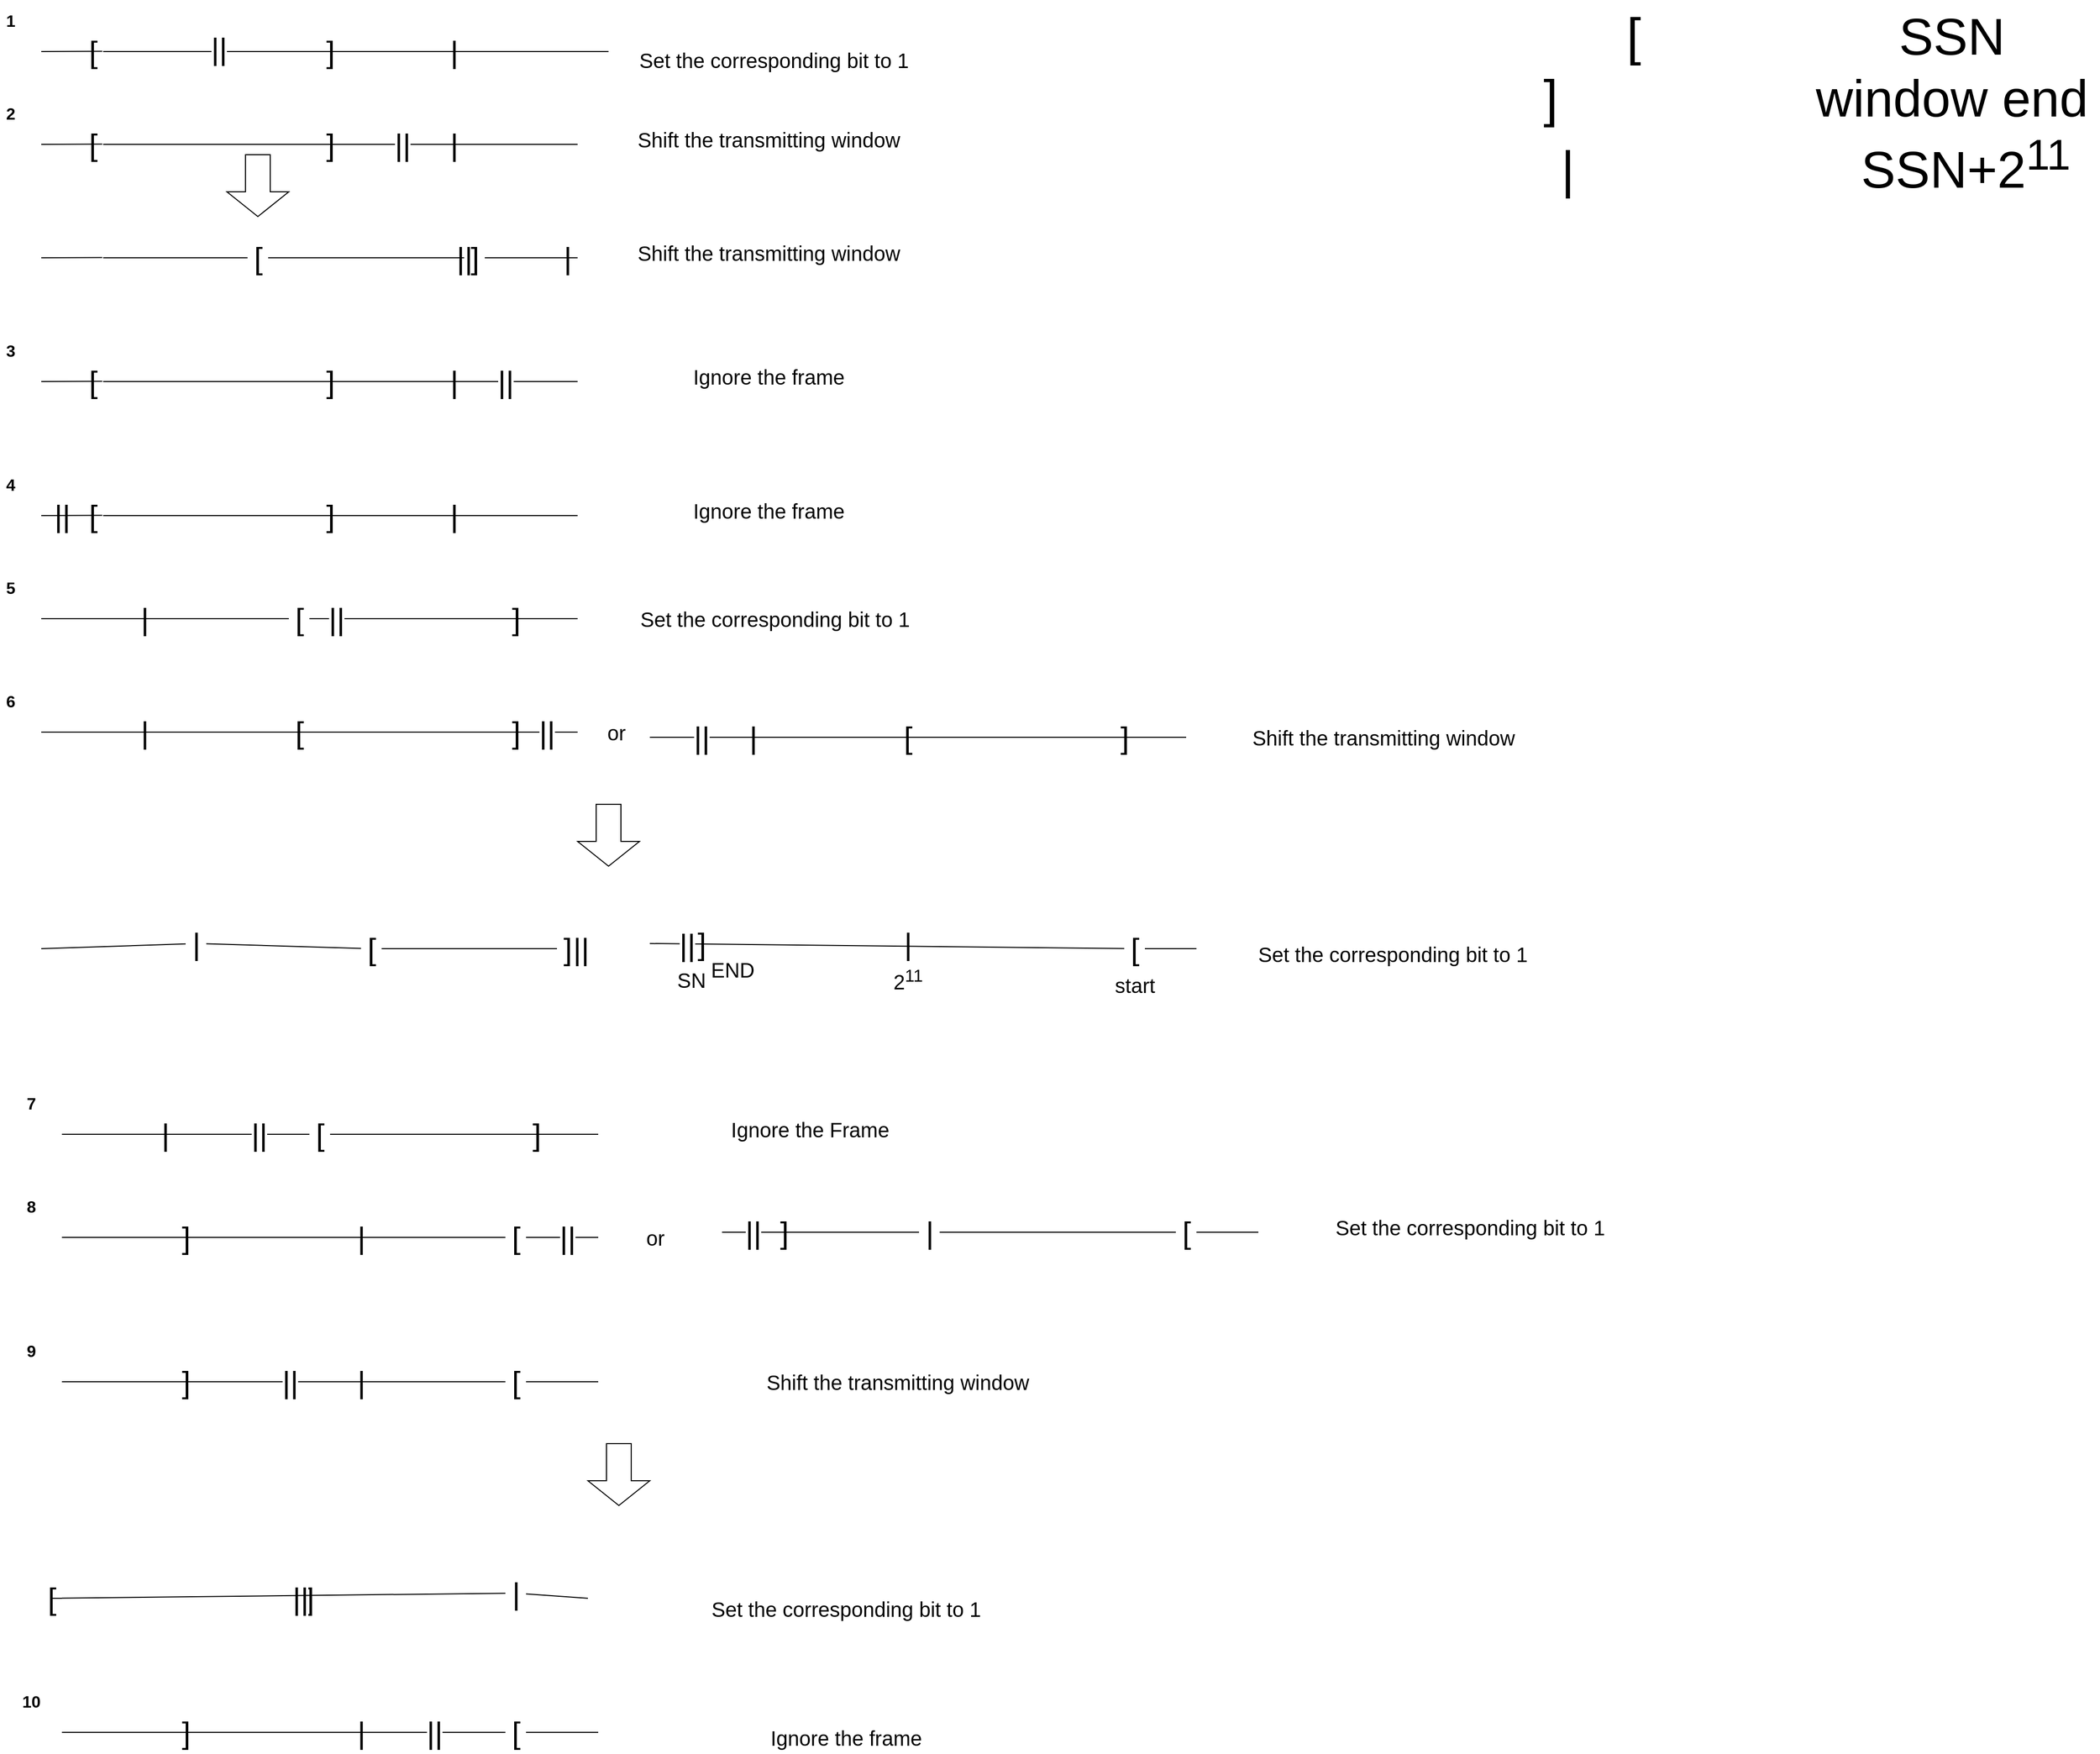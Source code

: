 <mxfile version="20.0.4" type="github">
  <diagram id="QWgBJ8Pvs011CRzcQW75" name="Page-1">
    <mxGraphModel dx="2307" dy="1087" grid="1" gridSize="10" guides="1" tooltips="1" connect="1" arrows="1" fold="1" page="1" pageScale="1" pageWidth="850" pageHeight="1100" math="0" shadow="0">
      <root>
        <mxCell id="0" />
        <mxCell id="1" parent="0" />
        <mxCell id="bYUfwhUWtX8G-qfTAnMk-1" value="" style="endArrow=none;html=1;rounded=0;fontSize=16;fontStyle=1;startArrow=none;" parent="1" source="bYUfwhUWtX8G-qfTAnMk-3" edge="1">
          <mxGeometry width="50" height="50" relative="1" as="geometry">
            <mxPoint x="50" y="80" as="sourcePoint" />
            <mxPoint x="600" y="80" as="targetPoint" />
          </mxGeometry>
        </mxCell>
        <mxCell id="bYUfwhUWtX8G-qfTAnMk-8" value="||" style="edgeLabel;html=1;align=center;verticalAlign=middle;resizable=0;points=[];fontSize=30;" parent="bYUfwhUWtX8G-qfTAnMk-1" vertex="1" connectable="0">
          <mxGeometry x="-0.544" y="3" relative="1" as="geometry">
            <mxPoint as="offset" />
          </mxGeometry>
        </mxCell>
        <mxCell id="bYUfwhUWtX8G-qfTAnMk-2" value="1" style="text;html=1;align=center;verticalAlign=middle;resizable=0;points=[];autosize=1;strokeColor=none;fillColor=none;fontSize=16;fontStyle=1" parent="1" vertex="1">
          <mxGeometry x="10" y="40" width="20" height="20" as="geometry" />
        </mxCell>
        <mxCell id="bYUfwhUWtX8G-qfTAnMk-3" value="&lt;span style=&quot;font-size: 30px;&quot;&gt;[&lt;/span&gt;" style="text;html=1;align=center;verticalAlign=middle;resizable=0;points=[];autosize=1;strokeColor=none;fillColor=none;fontSize=16;" parent="1" vertex="1">
          <mxGeometry x="90" y="65" width="20" height="30" as="geometry" />
        </mxCell>
        <mxCell id="bYUfwhUWtX8G-qfTAnMk-4" value="" style="endArrow=none;html=1;rounded=0;fontSize=16;fontStyle=1;entryX=0.96;entryY=0.493;entryDx=0;entryDy=0;entryPerimeter=0;" parent="1" target="bYUfwhUWtX8G-qfTAnMk-3" edge="1">
          <mxGeometry width="50" height="50" relative="1" as="geometry">
            <mxPoint x="50" y="80" as="sourcePoint" />
            <mxPoint x="490" y="80" as="targetPoint" />
          </mxGeometry>
        </mxCell>
        <mxCell id="bYUfwhUWtX8G-qfTAnMk-5" value="&lt;span style=&quot;font-size: 30px;&quot;&gt;]&lt;/span&gt;" style="text;html=1;align=center;verticalAlign=middle;resizable=0;points=[];autosize=1;strokeColor=none;fillColor=none;fontSize=16;" parent="1" vertex="1">
          <mxGeometry x="320" y="65" width="20" height="30" as="geometry" />
        </mxCell>
        <mxCell id="bYUfwhUWtX8G-qfTAnMk-7" value="|" style="text;html=1;align=center;verticalAlign=middle;resizable=0;points=[];autosize=1;strokeColor=none;fillColor=none;fontSize=30;" parent="1" vertex="1">
          <mxGeometry x="440" y="60" width="20" height="40" as="geometry" />
        </mxCell>
        <mxCell id="bYUfwhUWtX8G-qfTAnMk-10" value="&lt;font style=&quot;font-size: 20px;&quot;&gt;Set the corresponding bit to 1&lt;/font&gt;" style="text;html=1;align=center;verticalAlign=middle;resizable=0;points=[];autosize=1;strokeColor=none;fillColor=none;fontSize=30;" parent="1" vertex="1">
          <mxGeometry x="620" y="65" width="280" height="40" as="geometry" />
        </mxCell>
        <mxCell id="bYUfwhUWtX8G-qfTAnMk-18" value="" style="endArrow=none;html=1;rounded=0;fontSize=16;fontStyle=1;startArrow=none;" parent="1" source="bYUfwhUWtX8G-qfTAnMk-21" edge="1">
          <mxGeometry width="50" height="50" relative="1" as="geometry">
            <mxPoint x="50" y="170" as="sourcePoint" />
            <mxPoint x="570" y="170" as="targetPoint" />
          </mxGeometry>
        </mxCell>
        <mxCell id="bYUfwhUWtX8G-qfTAnMk-19" value="||" style="edgeLabel;html=1;align=center;verticalAlign=middle;resizable=0;points=[];fontSize=30;" parent="bYUfwhUWtX8G-qfTAnMk-18" vertex="1" connectable="0">
          <mxGeometry x="-0.544" y="3" relative="1" as="geometry">
            <mxPoint x="185" y="3" as="offset" />
          </mxGeometry>
        </mxCell>
        <mxCell id="bYUfwhUWtX8G-qfTAnMk-20" value="2" style="text;html=1;align=center;verticalAlign=middle;resizable=0;points=[];autosize=1;strokeColor=none;fillColor=none;fontSize=16;fontStyle=1" parent="1" vertex="1">
          <mxGeometry x="10" y="130" width="20" height="20" as="geometry" />
        </mxCell>
        <mxCell id="bYUfwhUWtX8G-qfTAnMk-21" value="&lt;span style=&quot;font-size: 30px;&quot;&gt;[&lt;/span&gt;" style="text;html=1;align=center;verticalAlign=middle;resizable=0;points=[];autosize=1;strokeColor=none;fillColor=none;fontSize=16;" parent="1" vertex="1">
          <mxGeometry x="90" y="155" width="20" height="30" as="geometry" />
        </mxCell>
        <mxCell id="bYUfwhUWtX8G-qfTAnMk-22" value="" style="endArrow=none;html=1;rounded=0;fontSize=16;fontStyle=1;entryX=0.96;entryY=0.493;entryDx=0;entryDy=0;entryPerimeter=0;" parent="1" target="bYUfwhUWtX8G-qfTAnMk-21" edge="1">
          <mxGeometry width="50" height="50" relative="1" as="geometry">
            <mxPoint x="50" y="170" as="sourcePoint" />
            <mxPoint x="490" y="170" as="targetPoint" />
          </mxGeometry>
        </mxCell>
        <mxCell id="bYUfwhUWtX8G-qfTAnMk-23" value="&lt;span style=&quot;font-size: 30px;&quot;&gt;]&lt;/span&gt;" style="text;html=1;align=center;verticalAlign=middle;resizable=0;points=[];autosize=1;strokeColor=none;fillColor=none;fontSize=16;" parent="1" vertex="1">
          <mxGeometry x="320" y="155" width="20" height="30" as="geometry" />
        </mxCell>
        <mxCell id="bYUfwhUWtX8G-qfTAnMk-24" value="|" style="text;html=1;align=center;verticalAlign=middle;resizable=0;points=[];autosize=1;strokeColor=none;fillColor=none;fontSize=30;" parent="1" vertex="1">
          <mxGeometry x="440" y="150" width="20" height="40" as="geometry" />
        </mxCell>
        <mxCell id="bYUfwhUWtX8G-qfTAnMk-26" value="Shift the transmitting window" style="text;html=1;align=center;verticalAlign=middle;resizable=0;points=[];autosize=1;strokeColor=none;fillColor=none;fontSize=20;" parent="1" vertex="1">
          <mxGeometry x="620" y="150" width="270" height="30" as="geometry" />
        </mxCell>
        <mxCell id="bYUfwhUWtX8G-qfTAnMk-44" value="" style="endArrow=none;html=1;rounded=0;fontSize=16;fontStyle=1;startArrow=none;" parent="1" source="bYUfwhUWtX8G-qfTAnMk-48" edge="1">
          <mxGeometry width="50" height="50" relative="1" as="geometry">
            <mxPoint x="110" y="280" as="sourcePoint" />
            <mxPoint x="570" y="280" as="targetPoint" />
          </mxGeometry>
        </mxCell>
        <mxCell id="bYUfwhUWtX8G-qfTAnMk-47" value="" style="endArrow=none;html=1;rounded=0;fontSize=16;fontStyle=1;entryX=0.96;entryY=0.493;entryDx=0;entryDy=0;entryPerimeter=0;" parent="1" edge="1">
          <mxGeometry width="50" height="50" relative="1" as="geometry">
            <mxPoint x="50" y="280" as="sourcePoint" />
            <mxPoint x="109.2" y="279.79" as="targetPoint" />
          </mxGeometry>
        </mxCell>
        <mxCell id="bYUfwhUWtX8G-qfTAnMk-49" value="|" style="text;html=1;align=center;verticalAlign=middle;resizable=0;points=[];autosize=1;strokeColor=none;fillColor=none;fontSize=30;" parent="1" vertex="1">
          <mxGeometry x="550" y="260" width="20" height="40" as="geometry" />
        </mxCell>
        <mxCell id="bYUfwhUWtX8G-qfTAnMk-50" value="Shift the transmitting window" style="text;html=1;align=center;verticalAlign=middle;resizable=0;points=[];autosize=1;strokeColor=none;fillColor=none;fontSize=20;" parent="1" vertex="1">
          <mxGeometry x="620" y="260" width="270" height="30" as="geometry" />
        </mxCell>
        <mxCell id="bYUfwhUWtX8G-qfTAnMk-51" value="" style="shape=singleArrow;whiteSpace=wrap;html=1;arrowWidth=0.4;arrowSize=0.4;fontSize=20;rotation=90;" parent="1" vertex="1">
          <mxGeometry x="230" y="180" width="60" height="60" as="geometry" />
        </mxCell>
        <mxCell id="bYUfwhUWtX8G-qfTAnMk-52" value="&lt;span style=&quot;font-size: 30px;&quot;&gt;[&lt;/span&gt;" style="text;html=1;align=center;verticalAlign=middle;resizable=0;points=[];autosize=1;strokeColor=none;fillColor=none;fontSize=16;" parent="1" vertex="1">
          <mxGeometry x="250" y="265" width="20" height="30" as="geometry" />
        </mxCell>
        <mxCell id="bYUfwhUWtX8G-qfTAnMk-53" value="" style="endArrow=none;html=1;rounded=0;fontSize=16;fontStyle=1;startArrow=none;" parent="1" target="bYUfwhUWtX8G-qfTAnMk-52" edge="1">
          <mxGeometry width="50" height="50" relative="1" as="geometry">
            <mxPoint x="110" y="280" as="sourcePoint" />
            <mxPoint x="570" y="280" as="targetPoint" />
          </mxGeometry>
        </mxCell>
        <mxCell id="bYUfwhUWtX8G-qfTAnMk-54" value="||" style="edgeLabel;html=1;align=center;verticalAlign=middle;resizable=0;points=[];fontSize=30;" parent="bYUfwhUWtX8G-qfTAnMk-53" vertex="1" connectable="0">
          <mxGeometry x="-0.544" y="3" relative="1" as="geometry">
            <mxPoint x="318" y="3" as="offset" />
          </mxGeometry>
        </mxCell>
        <mxCell id="bYUfwhUWtX8G-qfTAnMk-48" value="&lt;span style=&quot;font-size: 30px;&quot;&gt;]&lt;/span&gt;" style="text;html=1;align=center;verticalAlign=middle;resizable=0;points=[];autosize=1;strokeColor=none;fillColor=none;fontSize=16;" parent="1" vertex="1">
          <mxGeometry x="460" y="265" width="20" height="30" as="geometry" />
        </mxCell>
        <mxCell id="bYUfwhUWtX8G-qfTAnMk-55" value="" style="endArrow=none;html=1;rounded=0;fontSize=16;fontStyle=1;startArrow=none;" parent="1" source="bYUfwhUWtX8G-qfTAnMk-52" target="bYUfwhUWtX8G-qfTAnMk-48" edge="1">
          <mxGeometry width="50" height="50" relative="1" as="geometry">
            <mxPoint x="270" y="280" as="sourcePoint" />
            <mxPoint x="570" y="280" as="targetPoint" />
          </mxGeometry>
        </mxCell>
        <mxCell id="bYUfwhUWtX8G-qfTAnMk-64" value="" style="endArrow=none;html=1;rounded=0;fontSize=16;fontStyle=1;startArrow=none;" parent="1" source="bYUfwhUWtX8G-qfTAnMk-67" edge="1">
          <mxGeometry width="50" height="50" relative="1" as="geometry">
            <mxPoint x="50" y="400" as="sourcePoint" />
            <mxPoint x="570" y="400" as="targetPoint" />
          </mxGeometry>
        </mxCell>
        <mxCell id="bYUfwhUWtX8G-qfTAnMk-65" value="||" style="edgeLabel;html=1;align=center;verticalAlign=middle;resizable=0;points=[];fontSize=30;" parent="bYUfwhUWtX8G-qfTAnMk-64" vertex="1" connectable="0">
          <mxGeometry x="-0.544" y="3" relative="1" as="geometry">
            <mxPoint x="285" y="3" as="offset" />
          </mxGeometry>
        </mxCell>
        <mxCell id="bYUfwhUWtX8G-qfTAnMk-66" value="3" style="text;html=1;align=center;verticalAlign=middle;resizable=0;points=[];autosize=1;strokeColor=none;fillColor=none;fontSize=16;fontStyle=1" parent="1" vertex="1">
          <mxGeometry x="10" y="360" width="20" height="20" as="geometry" />
        </mxCell>
        <mxCell id="bYUfwhUWtX8G-qfTAnMk-67" value="&lt;span style=&quot;font-size: 30px;&quot;&gt;[&lt;/span&gt;" style="text;html=1;align=center;verticalAlign=middle;resizable=0;points=[];autosize=1;strokeColor=none;fillColor=none;fontSize=16;" parent="1" vertex="1">
          <mxGeometry x="90" y="385" width="20" height="30" as="geometry" />
        </mxCell>
        <mxCell id="bYUfwhUWtX8G-qfTAnMk-68" value="" style="endArrow=none;html=1;rounded=0;fontSize=16;fontStyle=1;entryX=0.96;entryY=0.493;entryDx=0;entryDy=0;entryPerimeter=0;" parent="1" target="bYUfwhUWtX8G-qfTAnMk-67" edge="1">
          <mxGeometry width="50" height="50" relative="1" as="geometry">
            <mxPoint x="50" y="400" as="sourcePoint" />
            <mxPoint x="490" y="400" as="targetPoint" />
          </mxGeometry>
        </mxCell>
        <mxCell id="bYUfwhUWtX8G-qfTAnMk-69" value="&lt;span style=&quot;font-size: 30px;&quot;&gt;]&lt;/span&gt;" style="text;html=1;align=center;verticalAlign=middle;resizable=0;points=[];autosize=1;strokeColor=none;fillColor=none;fontSize=16;" parent="1" vertex="1">
          <mxGeometry x="320" y="385" width="20" height="30" as="geometry" />
        </mxCell>
        <mxCell id="bYUfwhUWtX8G-qfTAnMk-70" value="|" style="text;html=1;align=center;verticalAlign=middle;resizable=0;points=[];autosize=1;strokeColor=none;fillColor=none;fontSize=30;" parent="1" vertex="1">
          <mxGeometry x="440" y="380" width="20" height="40" as="geometry" />
        </mxCell>
        <mxCell id="bYUfwhUWtX8G-qfTAnMk-71" value="Ignore the frame" style="text;html=1;align=center;verticalAlign=middle;resizable=0;points=[];autosize=1;strokeColor=none;fillColor=none;fontSize=20;" parent="1" vertex="1">
          <mxGeometry x="675" y="380" width="160" height="30" as="geometry" />
        </mxCell>
        <mxCell id="bYUfwhUWtX8G-qfTAnMk-80" value="" style="endArrow=none;html=1;rounded=0;fontSize=16;fontStyle=1;startArrow=none;" parent="1" source="bYUfwhUWtX8G-qfTAnMk-83" edge="1">
          <mxGeometry width="50" height="50" relative="1" as="geometry">
            <mxPoint x="50" y="530" as="sourcePoint" />
            <mxPoint x="570" y="530" as="targetPoint" />
          </mxGeometry>
        </mxCell>
        <mxCell id="bYUfwhUWtX8G-qfTAnMk-81" value="||" style="edgeLabel;html=1;align=center;verticalAlign=middle;resizable=0;points=[];fontSize=30;" parent="bYUfwhUWtX8G-qfTAnMk-80" vertex="1" connectable="0">
          <mxGeometry x="-0.544" y="3" relative="1" as="geometry">
            <mxPoint x="-145" y="3" as="offset" />
          </mxGeometry>
        </mxCell>
        <mxCell id="bYUfwhUWtX8G-qfTAnMk-82" value="4" style="text;html=1;align=center;verticalAlign=middle;resizable=0;points=[];autosize=1;strokeColor=none;fillColor=none;fontSize=16;fontStyle=1" parent="1" vertex="1">
          <mxGeometry x="10" y="490" width="20" height="20" as="geometry" />
        </mxCell>
        <mxCell id="bYUfwhUWtX8G-qfTAnMk-83" value="&lt;span style=&quot;font-size: 30px;&quot;&gt;[&lt;/span&gt;" style="text;html=1;align=center;verticalAlign=middle;resizable=0;points=[];autosize=1;strokeColor=none;fillColor=none;fontSize=16;" parent="1" vertex="1">
          <mxGeometry x="90" y="515" width="20" height="30" as="geometry" />
        </mxCell>
        <mxCell id="bYUfwhUWtX8G-qfTAnMk-84" value="" style="endArrow=none;html=1;rounded=0;fontSize=16;fontStyle=1;entryX=0.96;entryY=0.493;entryDx=0;entryDy=0;entryPerimeter=0;" parent="1" target="bYUfwhUWtX8G-qfTAnMk-83" edge="1">
          <mxGeometry width="50" height="50" relative="1" as="geometry">
            <mxPoint x="50" y="530" as="sourcePoint" />
            <mxPoint x="490" y="530" as="targetPoint" />
          </mxGeometry>
        </mxCell>
        <mxCell id="bYUfwhUWtX8G-qfTAnMk-85" value="&lt;span style=&quot;font-size: 30px;&quot;&gt;]&lt;/span&gt;" style="text;html=1;align=center;verticalAlign=middle;resizable=0;points=[];autosize=1;strokeColor=none;fillColor=none;fontSize=16;" parent="1" vertex="1">
          <mxGeometry x="320" y="515" width="20" height="30" as="geometry" />
        </mxCell>
        <mxCell id="bYUfwhUWtX8G-qfTAnMk-86" value="|" style="text;html=1;align=center;verticalAlign=middle;resizable=0;points=[];autosize=1;strokeColor=none;fillColor=none;fontSize=30;" parent="1" vertex="1">
          <mxGeometry x="440" y="510" width="20" height="40" as="geometry" />
        </mxCell>
        <mxCell id="bYUfwhUWtX8G-qfTAnMk-87" value="Ignore the frame" style="text;html=1;align=center;verticalAlign=middle;resizable=0;points=[];autosize=1;strokeColor=none;fillColor=none;fontSize=20;" parent="1" vertex="1">
          <mxGeometry x="675" y="510" width="160" height="30" as="geometry" />
        </mxCell>
        <mxCell id="bYUfwhUWtX8G-qfTAnMk-95" value="" style="endArrow=none;html=1;rounded=0;fontSize=16;fontStyle=1;startArrow=none;" parent="1" source="bYUfwhUWtX8G-qfTAnMk-98" edge="1">
          <mxGeometry width="50" height="50" relative="1" as="geometry">
            <mxPoint x="50" y="630" as="sourcePoint" />
            <mxPoint x="570" y="630" as="targetPoint" />
          </mxGeometry>
        </mxCell>
        <mxCell id="bYUfwhUWtX8G-qfTAnMk-97" value="5" style="text;html=1;align=center;verticalAlign=middle;resizable=0;points=[];autosize=1;strokeColor=none;fillColor=none;fontSize=16;fontStyle=1" parent="1" vertex="1">
          <mxGeometry x="10" y="590" width="20" height="20" as="geometry" />
        </mxCell>
        <mxCell id="bYUfwhUWtX8G-qfTAnMk-100" value="&lt;span style=&quot;font-size: 30px;&quot;&gt;]&lt;/span&gt;" style="text;html=1;align=center;verticalAlign=middle;resizable=0;points=[];autosize=1;strokeColor=none;fillColor=none;fontSize=16;" parent="1" vertex="1">
          <mxGeometry x="500" y="615" width="20" height="30" as="geometry" />
        </mxCell>
        <mxCell id="bYUfwhUWtX8G-qfTAnMk-101" value="|" style="text;html=1;align=center;verticalAlign=middle;resizable=0;points=[];autosize=1;strokeColor=none;fillColor=none;fontSize=30;" parent="1" vertex="1">
          <mxGeometry x="140" y="610" width="20" height="40" as="geometry" />
        </mxCell>
        <mxCell id="bYUfwhUWtX8G-qfTAnMk-103" value="Set the corresponding bit to 1" style="text;html=1;align=center;verticalAlign=middle;resizable=0;points=[];autosize=1;strokeColor=none;fillColor=none;fontSize=20;" parent="1" vertex="1">
          <mxGeometry x="621" y="615" width="280" height="30" as="geometry" />
        </mxCell>
        <mxCell id="bYUfwhUWtX8G-qfTAnMk-108" value="" style="endArrow=none;html=1;rounded=0;fontSize=16;fontStyle=1;startArrow=none;" parent="1" edge="1">
          <mxGeometry width="50" height="50" relative="1" as="geometry">
            <mxPoint x="50" y="740.0" as="sourcePoint" />
            <mxPoint x="570" y="740.0" as="targetPoint" />
          </mxGeometry>
        </mxCell>
        <mxCell id="bYUfwhUWtX8G-qfTAnMk-109" value="||" style="edgeLabel;html=1;align=center;verticalAlign=middle;resizable=0;points=[];fontSize=30;" parent="bYUfwhUWtX8G-qfTAnMk-108" vertex="1" connectable="0">
          <mxGeometry x="-0.544" y="3" relative="1" as="geometry">
            <mxPoint x="371" y="3" as="offset" />
          </mxGeometry>
        </mxCell>
        <mxCell id="bYUfwhUWtX8G-qfTAnMk-110" value="6" style="text;html=1;align=center;verticalAlign=middle;resizable=0;points=[];autosize=1;strokeColor=none;fillColor=none;fontSize=16;fontStyle=1" parent="1" vertex="1">
          <mxGeometry x="10" y="700" width="20" height="20" as="geometry" />
        </mxCell>
        <mxCell id="bYUfwhUWtX8G-qfTAnMk-111" value="&lt;span style=&quot;font-size: 30px;&quot;&gt;[&lt;/span&gt;" style="text;html=1;align=center;verticalAlign=middle;resizable=0;points=[];autosize=1;strokeColor=none;fillColor=none;fontSize=16;" parent="1" vertex="1">
          <mxGeometry x="290" y="725" width="20" height="30" as="geometry" />
        </mxCell>
        <mxCell id="bYUfwhUWtX8G-qfTAnMk-112" value="&lt;span style=&quot;font-size: 30px;&quot;&gt;]&lt;/span&gt;" style="text;html=1;align=center;verticalAlign=middle;resizable=0;points=[];autosize=1;strokeColor=none;fillColor=none;fontSize=16;" parent="1" vertex="1">
          <mxGeometry x="500" y="725" width="20" height="30" as="geometry" />
        </mxCell>
        <mxCell id="bYUfwhUWtX8G-qfTAnMk-113" value="|" style="text;html=1;align=center;verticalAlign=middle;resizable=0;points=[];autosize=1;strokeColor=none;fillColor=none;fontSize=30;" parent="1" vertex="1">
          <mxGeometry x="140" y="720" width="20" height="40" as="geometry" />
        </mxCell>
        <mxCell id="bYUfwhUWtX8G-qfTAnMk-115" value="or&amp;nbsp;" style="text;html=1;align=center;verticalAlign=middle;resizable=0;points=[];autosize=1;strokeColor=none;fillColor=none;fontSize=20;" parent="1" vertex="1">
          <mxGeometry x="590" y="725" width="40" height="30" as="geometry" />
        </mxCell>
        <mxCell id="bYUfwhUWtX8G-qfTAnMk-123" value="" style="endArrow=none;html=1;rounded=0;fontSize=16;fontStyle=1;startArrow=none;" parent="1" edge="1">
          <mxGeometry width="50" height="50" relative="1" as="geometry">
            <mxPoint x="640" y="745.0" as="sourcePoint" />
            <mxPoint x="1160" y="745.0" as="targetPoint" />
          </mxGeometry>
        </mxCell>
        <mxCell id="bYUfwhUWtX8G-qfTAnMk-124" value="||" style="edgeLabel;html=1;align=center;verticalAlign=middle;resizable=0;points=[];fontSize=30;" parent="bYUfwhUWtX8G-qfTAnMk-123" vertex="1" connectable="0">
          <mxGeometry x="-0.544" y="3" relative="1" as="geometry">
            <mxPoint x="-69" y="3" as="offset" />
          </mxGeometry>
        </mxCell>
        <mxCell id="bYUfwhUWtX8G-qfTAnMk-126" value="&lt;span style=&quot;font-size: 30px;&quot;&gt;[&lt;/span&gt;" style="text;html=1;align=center;verticalAlign=middle;resizable=0;points=[];autosize=1;strokeColor=none;fillColor=none;fontSize=16;" parent="1" vertex="1">
          <mxGeometry x="880" y="730" width="20" height="30" as="geometry" />
        </mxCell>
        <mxCell id="bYUfwhUWtX8G-qfTAnMk-127" value="&lt;span style=&quot;font-size: 30px;&quot;&gt;]&lt;/span&gt;" style="text;html=1;align=center;verticalAlign=middle;resizable=0;points=[];autosize=1;strokeColor=none;fillColor=none;fontSize=16;" parent="1" vertex="1">
          <mxGeometry x="1090" y="730" width="20" height="30" as="geometry" />
        </mxCell>
        <mxCell id="bYUfwhUWtX8G-qfTAnMk-128" value="|" style="text;html=1;align=center;verticalAlign=middle;resizable=0;points=[];autosize=1;strokeColor=none;fillColor=none;fontSize=30;" parent="1" vertex="1">
          <mxGeometry x="730" y="725" width="20" height="40" as="geometry" />
        </mxCell>
        <mxCell id="bYUfwhUWtX8G-qfTAnMk-129" value="Shift the transmitting window" style="text;html=1;align=center;verticalAlign=middle;resizable=0;points=[];autosize=1;strokeColor=none;fillColor=none;fontSize=20;" parent="1" vertex="1">
          <mxGeometry x="1216" y="730" width="270" height="30" as="geometry" />
        </mxCell>
        <mxCell id="bYUfwhUWtX8G-qfTAnMk-98" value="&lt;span style=&quot;font-size: 30px;&quot;&gt;[&lt;/span&gt;" style="text;html=1;align=center;verticalAlign=middle;resizable=0;points=[];autosize=1;strokeColor=none;fillColor=none;fontSize=16;" parent="1" vertex="1">
          <mxGeometry x="290" y="615" width="20" height="30" as="geometry" />
        </mxCell>
        <mxCell id="bYUfwhUWtX8G-qfTAnMk-132" value="" style="endArrow=none;html=1;rounded=0;fontSize=16;fontStyle=1;startArrow=none;" parent="1" target="bYUfwhUWtX8G-qfTAnMk-98" edge="1">
          <mxGeometry width="50" height="50" relative="1" as="geometry">
            <mxPoint x="50" y="630.0" as="sourcePoint" />
            <mxPoint x="570" y="630.0" as="targetPoint" />
          </mxGeometry>
        </mxCell>
        <mxCell id="bYUfwhUWtX8G-qfTAnMk-133" value="||" style="edgeLabel;html=1;align=center;verticalAlign=middle;resizable=0;points=[];fontSize=30;" parent="bYUfwhUWtX8G-qfTAnMk-132" vertex="1" connectable="0">
          <mxGeometry x="-0.544" y="3" relative="1" as="geometry">
            <mxPoint x="231" y="3" as="offset" />
          </mxGeometry>
        </mxCell>
        <mxCell id="bYUfwhUWtX8G-qfTAnMk-134" value="" style="shape=singleArrow;whiteSpace=wrap;html=1;arrowWidth=0.4;arrowSize=0.4;fontSize=20;rotation=90;" parent="1" vertex="1">
          <mxGeometry x="570" y="810" width="60" height="60" as="geometry" />
        </mxCell>
        <mxCell id="bYUfwhUWtX8G-qfTAnMk-135" value="" style="endArrow=none;html=1;rounded=0;fontSize=16;fontStyle=1;startArrow=none;" parent="1" source="bYUfwhUWtX8G-qfTAnMk-138" edge="1">
          <mxGeometry width="50" height="50" relative="1" as="geometry">
            <mxPoint x="50" y="950.0" as="sourcePoint" />
            <mxPoint x="570" y="950.0" as="targetPoint" />
          </mxGeometry>
        </mxCell>
        <mxCell id="bYUfwhUWtX8G-qfTAnMk-139" value="|" style="text;html=1;align=center;verticalAlign=middle;resizable=0;points=[];autosize=1;strokeColor=none;fillColor=none;fontSize=30;" parent="1" vertex="1">
          <mxGeometry x="190" y="925" width="20" height="40" as="geometry" />
        </mxCell>
        <mxCell id="bYUfwhUWtX8G-qfTAnMk-140" value="" style="endArrow=none;html=1;rounded=0;fontSize=16;fontStyle=1;startArrow=none;" parent="1" target="bYUfwhUWtX8G-qfTAnMk-139" edge="1">
          <mxGeometry width="50" height="50" relative="1" as="geometry">
            <mxPoint x="50" y="950.0" as="sourcePoint" />
            <mxPoint x="570" y="950.0" as="targetPoint" />
          </mxGeometry>
        </mxCell>
        <mxCell id="bYUfwhUWtX8G-qfTAnMk-141" value="||" style="edgeLabel;html=1;align=center;verticalAlign=middle;resizable=0;points=[];fontSize=30;" parent="bYUfwhUWtX8G-qfTAnMk-140" vertex="1" connectable="0">
          <mxGeometry x="-0.544" y="3" relative="1" as="geometry">
            <mxPoint x="491" y="4" as="offset" />
          </mxGeometry>
        </mxCell>
        <mxCell id="bYUfwhUWtX8G-qfTAnMk-137" value="&lt;span style=&quot;font-size: 30px;&quot;&gt;[&lt;/span&gt;" style="text;html=1;align=center;verticalAlign=middle;resizable=0;points=[];autosize=1;strokeColor=none;fillColor=none;fontSize=16;" parent="1" vertex="1">
          <mxGeometry x="360" y="935" width="20" height="30" as="geometry" />
        </mxCell>
        <mxCell id="bYUfwhUWtX8G-qfTAnMk-145" value="" style="endArrow=none;html=1;rounded=0;fontSize=16;fontStyle=1;startArrow=none;" parent="1" source="bYUfwhUWtX8G-qfTAnMk-139" target="bYUfwhUWtX8G-qfTAnMk-137" edge="1">
          <mxGeometry width="50" height="50" relative="1" as="geometry">
            <mxPoint x="110" y="945.106" as="sourcePoint" />
            <mxPoint x="570" y="950.0" as="targetPoint" />
          </mxGeometry>
        </mxCell>
        <mxCell id="bYUfwhUWtX8G-qfTAnMk-138" value="&lt;span style=&quot;font-size: 30px;&quot;&gt;]&lt;/span&gt;" style="text;html=1;align=center;verticalAlign=middle;resizable=0;points=[];autosize=1;strokeColor=none;fillColor=none;fontSize=16;" parent="1" vertex="1">
          <mxGeometry x="550" y="935" width="20" height="30" as="geometry" />
        </mxCell>
        <mxCell id="bYUfwhUWtX8G-qfTAnMk-146" value="" style="endArrow=none;html=1;rounded=0;fontSize=16;fontStyle=1;startArrow=none;" parent="1" source="bYUfwhUWtX8G-qfTAnMk-137" target="bYUfwhUWtX8G-qfTAnMk-138" edge="1">
          <mxGeometry width="50" height="50" relative="1" as="geometry">
            <mxPoint x="380" y="950.0" as="sourcePoint" />
            <mxPoint x="570" y="950.0" as="targetPoint" />
          </mxGeometry>
        </mxCell>
        <mxCell id="bYUfwhUWtX8G-qfTAnMk-148" value="" style="endArrow=none;html=1;rounded=0;fontSize=16;fontStyle=1;startArrow=none;" parent="1" source="bYUfwhUWtX8G-qfTAnMk-150" edge="1">
          <mxGeometry width="50" height="50" relative="1" as="geometry">
            <mxPoint x="640" y="945.0" as="sourcePoint" />
            <mxPoint x="1170" y="950" as="targetPoint" />
          </mxGeometry>
        </mxCell>
        <mxCell id="bYUfwhUWtX8G-qfTAnMk-151" value="&lt;span style=&quot;font-size: 30px;&quot;&gt;]&lt;/span&gt;" style="text;html=1;align=center;verticalAlign=middle;resizable=0;points=[];autosize=1;strokeColor=none;fillColor=none;fontSize=16;" parent="1" vertex="1">
          <mxGeometry x="680" y="930" width="20" height="30" as="geometry" />
        </mxCell>
        <mxCell id="bYUfwhUWtX8G-qfTAnMk-152" value="|" style="text;html=1;align=center;verticalAlign=middle;resizable=0;points=[];autosize=1;strokeColor=none;fillColor=none;fontSize=30;" parent="1" vertex="1">
          <mxGeometry x="880" y="925" width="20" height="40" as="geometry" />
        </mxCell>
        <mxCell id="bYUfwhUWtX8G-qfTAnMk-150" value="&lt;span style=&quot;font-size: 30px;&quot;&gt;[&lt;/span&gt;" style="text;html=1;align=center;verticalAlign=middle;resizable=0;points=[];autosize=1;strokeColor=none;fillColor=none;fontSize=16;" parent="1" vertex="1">
          <mxGeometry x="1100" y="935" width="20" height="30" as="geometry" />
        </mxCell>
        <mxCell id="bYUfwhUWtX8G-qfTAnMk-153" value="" style="endArrow=none;html=1;rounded=0;fontSize=16;fontStyle=1;startArrow=none;" parent="1" target="bYUfwhUWtX8G-qfTAnMk-150" edge="1">
          <mxGeometry width="50" height="50" relative="1" as="geometry">
            <mxPoint x="640" y="945.0" as="sourcePoint" />
            <mxPoint x="1160" y="945.0" as="targetPoint" />
          </mxGeometry>
        </mxCell>
        <mxCell id="bYUfwhUWtX8G-qfTAnMk-154" value="||" style="edgeLabel;html=1;align=center;verticalAlign=middle;resizable=0;points=[];fontSize=30;" parent="bYUfwhUWtX8G-qfTAnMk-153" vertex="1" connectable="0">
          <mxGeometry x="-0.544" y="3" relative="1" as="geometry">
            <mxPoint x="-69" y="3" as="offset" />
          </mxGeometry>
        </mxCell>
        <mxCell id="bYUfwhUWtX8G-qfTAnMk-155" value="start&lt;br&gt;" style="text;html=1;align=center;verticalAlign=middle;resizable=0;points=[];autosize=1;strokeColor=none;fillColor=none;fontSize=20;" parent="1" vertex="1">
          <mxGeometry x="1085" y="970" width="50" height="30" as="geometry" />
        </mxCell>
        <mxCell id="bYUfwhUWtX8G-qfTAnMk-156" value="2&lt;sup&gt;11&lt;/sup&gt;" style="text;html=1;align=center;verticalAlign=middle;resizable=0;points=[];autosize=1;strokeColor=none;fillColor=none;fontSize=20;" parent="1" vertex="1">
          <mxGeometry x="870" y="960" width="40" height="40" as="geometry" />
        </mxCell>
        <mxCell id="bYUfwhUWtX8G-qfTAnMk-157" value="SN" style="text;html=1;align=center;verticalAlign=middle;resizable=0;points=[];autosize=1;strokeColor=none;fillColor=none;fontSize=20;" parent="1" vertex="1">
          <mxGeometry x="660" y="965" width="40" height="30" as="geometry" />
        </mxCell>
        <mxCell id="bYUfwhUWtX8G-qfTAnMk-160" value="END&lt;br&gt;" style="text;html=1;align=center;verticalAlign=middle;resizable=0;points=[];autosize=1;strokeColor=none;fillColor=none;fontSize=20;" parent="1" vertex="1">
          <mxGeometry x="690" y="955" width="60" height="30" as="geometry" />
        </mxCell>
        <mxCell id="bYUfwhUWtX8G-qfTAnMk-162" value="Set the corresponding bit to 1" style="text;html=1;align=center;verticalAlign=middle;resizable=0;points=[];autosize=1;strokeColor=none;fillColor=none;fontSize=20;" parent="1" vertex="1">
          <mxGeometry x="1220" y="940" width="280" height="30" as="geometry" />
        </mxCell>
        <mxCell id="bYUfwhUWtX8G-qfTAnMk-167" value="" style="endArrow=none;html=1;rounded=0;fontSize=16;fontStyle=1;startArrow=none;" parent="1" source="bYUfwhUWtX8G-qfTAnMk-172" edge="1">
          <mxGeometry width="50" height="50" relative="1" as="geometry">
            <mxPoint x="70" y="1130" as="sourcePoint" />
            <mxPoint x="590" y="1130" as="targetPoint" />
          </mxGeometry>
        </mxCell>
        <mxCell id="bYUfwhUWtX8G-qfTAnMk-168" value="7" style="text;html=1;align=center;verticalAlign=middle;resizable=0;points=[];autosize=1;strokeColor=none;fillColor=none;fontSize=16;fontStyle=1" parent="1" vertex="1">
          <mxGeometry x="30" y="1090" width="20" height="20" as="geometry" />
        </mxCell>
        <mxCell id="bYUfwhUWtX8G-qfTAnMk-169" value="&lt;span style=&quot;font-size: 30px;&quot;&gt;]&lt;/span&gt;" style="text;html=1;align=center;verticalAlign=middle;resizable=0;points=[];autosize=1;strokeColor=none;fillColor=none;fontSize=16;" parent="1" vertex="1">
          <mxGeometry x="520" y="1115" width="20" height="30" as="geometry" />
        </mxCell>
        <mxCell id="bYUfwhUWtX8G-qfTAnMk-170" value="|" style="text;html=1;align=center;verticalAlign=middle;resizable=0;points=[];autosize=1;strokeColor=none;fillColor=none;fontSize=30;" parent="1" vertex="1">
          <mxGeometry x="160" y="1110" width="20" height="40" as="geometry" />
        </mxCell>
        <mxCell id="bYUfwhUWtX8G-qfTAnMk-171" value="Ignore the Frame" style="text;html=1;align=center;verticalAlign=middle;resizable=0;points=[];autosize=1;strokeColor=none;fillColor=none;fontSize=20;" parent="1" vertex="1">
          <mxGeometry x="710" y="1110" width="170" height="30" as="geometry" />
        </mxCell>
        <mxCell id="bYUfwhUWtX8G-qfTAnMk-172" value="&lt;span style=&quot;font-size: 30px;&quot;&gt;[&lt;/span&gt;" style="text;html=1;align=center;verticalAlign=middle;resizable=0;points=[];autosize=1;strokeColor=none;fillColor=none;fontSize=16;" parent="1" vertex="1">
          <mxGeometry x="310" y="1115" width="20" height="30" as="geometry" />
        </mxCell>
        <mxCell id="bYUfwhUWtX8G-qfTAnMk-173" value="" style="endArrow=none;html=1;rounded=0;fontSize=16;fontStyle=1;startArrow=none;" parent="1" target="bYUfwhUWtX8G-qfTAnMk-172" edge="1">
          <mxGeometry width="50" height="50" relative="1" as="geometry">
            <mxPoint x="70" y="1130.0" as="sourcePoint" />
            <mxPoint x="590" y="1130.0" as="targetPoint" />
          </mxGeometry>
        </mxCell>
        <mxCell id="bYUfwhUWtX8G-qfTAnMk-174" value="||" style="edgeLabel;html=1;align=center;verticalAlign=middle;resizable=0;points=[];fontSize=30;" parent="bYUfwhUWtX8G-qfTAnMk-173" vertex="1" connectable="0">
          <mxGeometry x="-0.544" y="3" relative="1" as="geometry">
            <mxPoint x="136" y="3" as="offset" />
          </mxGeometry>
        </mxCell>
        <mxCell id="bYUfwhUWtX8G-qfTAnMk-175" value="" style="endArrow=none;html=1;rounded=0;fontSize=16;fontStyle=1;startArrow=none;" parent="1" source="bYUfwhUWtX8G-qfTAnMk-180" edge="1">
          <mxGeometry width="50" height="50" relative="1" as="geometry">
            <mxPoint x="70" y="1230" as="sourcePoint" />
            <mxPoint x="590" y="1230.0" as="targetPoint" />
          </mxGeometry>
        </mxCell>
        <mxCell id="bYUfwhUWtX8G-qfTAnMk-176" value="8" style="text;html=1;align=center;verticalAlign=middle;resizable=0;points=[];autosize=1;strokeColor=none;fillColor=none;fontSize=16;fontStyle=1" parent="1" vertex="1">
          <mxGeometry x="30" y="1190" width="20" height="20" as="geometry" />
        </mxCell>
        <mxCell id="bYUfwhUWtX8G-qfTAnMk-177" value="&lt;span style=&quot;font-size: 30px;&quot;&gt;]&lt;/span&gt;" style="text;html=1;align=center;verticalAlign=middle;resizable=0;points=[];autosize=1;strokeColor=none;fillColor=none;fontSize=16;" parent="1" vertex="1">
          <mxGeometry x="180" y="1215" width="20" height="30" as="geometry" />
        </mxCell>
        <mxCell id="bYUfwhUWtX8G-qfTAnMk-178" value="|" style="text;html=1;align=center;verticalAlign=middle;resizable=0;points=[];autosize=1;strokeColor=none;fillColor=none;fontSize=30;" parent="1" vertex="1">
          <mxGeometry x="350" y="1210" width="20" height="40" as="geometry" />
        </mxCell>
        <mxCell id="bYUfwhUWtX8G-qfTAnMk-180" value="&lt;span style=&quot;font-size: 30px;&quot;&gt;[&lt;/span&gt;" style="text;html=1;align=center;verticalAlign=middle;resizable=0;points=[];autosize=1;strokeColor=none;fillColor=none;fontSize=16;" parent="1" vertex="1">
          <mxGeometry x="500" y="1215" width="20" height="30" as="geometry" />
        </mxCell>
        <mxCell id="bYUfwhUWtX8G-qfTAnMk-181" value="" style="endArrow=none;html=1;rounded=0;fontSize=16;fontStyle=1;startArrow=none;" parent="1" target="bYUfwhUWtX8G-qfTAnMk-180" edge="1">
          <mxGeometry width="50" height="50" relative="1" as="geometry">
            <mxPoint x="70" y="1230.0" as="sourcePoint" />
            <mxPoint x="590" y="1230.0" as="targetPoint" />
          </mxGeometry>
        </mxCell>
        <mxCell id="bYUfwhUWtX8G-qfTAnMk-182" value="||" style="edgeLabel;html=1;align=center;verticalAlign=middle;resizable=0;points=[];fontSize=30;" parent="bYUfwhUWtX8G-qfTAnMk-181" vertex="1" connectable="0">
          <mxGeometry x="-0.544" y="3" relative="1" as="geometry">
            <mxPoint x="392" y="3" as="offset" />
          </mxGeometry>
        </mxCell>
        <mxCell id="bYUfwhUWtX8G-qfTAnMk-183" value="or" style="text;html=1;align=center;verticalAlign=middle;resizable=0;points=[];autosize=1;strokeColor=none;fillColor=none;fontSize=20;" parent="1" vertex="1">
          <mxGeometry x="630" y="1215" width="30" height="30" as="geometry" />
        </mxCell>
        <mxCell id="bYUfwhUWtX8G-qfTAnMk-208" value="" style="endArrow=none;html=1;rounded=0;fontSize=16;fontStyle=1;startArrow=none;" parent="1" source="bYUfwhUWtX8G-qfTAnMk-213" edge="1">
          <mxGeometry width="50" height="50" relative="1" as="geometry">
            <mxPoint x="710" y="1225" as="sourcePoint" />
            <mxPoint x="1230" y="1225.0" as="targetPoint" />
          </mxGeometry>
        </mxCell>
        <mxCell id="bYUfwhUWtX8G-qfTAnMk-210" value="&lt;span style=&quot;font-size: 30px;&quot;&gt;]&lt;/span&gt;" style="text;html=1;align=center;verticalAlign=middle;resizable=0;points=[];autosize=1;strokeColor=none;fillColor=none;fontSize=16;" parent="1" vertex="1">
          <mxGeometry x="760" y="1210" width="20" height="30" as="geometry" />
        </mxCell>
        <mxCell id="bYUfwhUWtX8G-qfTAnMk-212" value="Set the corresponding bit to 1" style="text;html=1;align=center;verticalAlign=middle;resizable=0;points=[];autosize=1;strokeColor=none;fillColor=none;fontSize=20;" parent="1" vertex="1">
          <mxGeometry x="1295" y="1205" width="280" height="30" as="geometry" />
        </mxCell>
        <mxCell id="bYUfwhUWtX8G-qfTAnMk-213" value="&lt;span style=&quot;font-size: 30px;&quot;&gt;[&lt;/span&gt;" style="text;html=1;align=center;verticalAlign=middle;resizable=0;points=[];autosize=1;strokeColor=none;fillColor=none;fontSize=16;" parent="1" vertex="1">
          <mxGeometry x="1150" y="1210" width="20" height="30" as="geometry" />
        </mxCell>
        <mxCell id="bYUfwhUWtX8G-qfTAnMk-214" value="" style="endArrow=none;html=1;rounded=0;fontSize=16;fontStyle=1;startArrow=none;" parent="1" source="bYUfwhUWtX8G-qfTAnMk-211" target="bYUfwhUWtX8G-qfTAnMk-213" edge="1">
          <mxGeometry width="50" height="50" relative="1" as="geometry">
            <mxPoint x="710" y="1225.0" as="sourcePoint" />
            <mxPoint x="1230" y="1225.0" as="targetPoint" />
          </mxGeometry>
        </mxCell>
        <mxCell id="bYUfwhUWtX8G-qfTAnMk-211" value="|" style="text;html=1;align=center;verticalAlign=middle;resizable=0;points=[];autosize=1;strokeColor=none;fillColor=none;fontSize=30;" parent="1" vertex="1">
          <mxGeometry x="901" y="1205" width="20" height="40" as="geometry" />
        </mxCell>
        <mxCell id="bYUfwhUWtX8G-qfTAnMk-216" value="" style="endArrow=none;html=1;rounded=0;fontSize=16;fontStyle=1;startArrow=none;" parent="1" target="bYUfwhUWtX8G-qfTAnMk-211" edge="1">
          <mxGeometry width="50" height="50" relative="1" as="geometry">
            <mxPoint x="710" y="1225" as="sourcePoint" />
            <mxPoint x="1150" y="1225" as="targetPoint" />
          </mxGeometry>
        </mxCell>
        <mxCell id="bYUfwhUWtX8G-qfTAnMk-217" value="||" style="edgeLabel;html=1;align=center;verticalAlign=middle;resizable=0;points=[];fontSize=30;" parent="bYUfwhUWtX8G-qfTAnMk-216" vertex="1" connectable="0">
          <mxGeometry x="-0.544" y="3" relative="1" as="geometry">
            <mxPoint x="-14" y="3" as="offset" />
          </mxGeometry>
        </mxCell>
        <mxCell id="bYUfwhUWtX8G-qfTAnMk-219" value="" style="endArrow=none;html=1;rounded=0;fontSize=16;fontStyle=1;startArrow=none;" parent="1" source="bYUfwhUWtX8G-qfTAnMk-223" edge="1">
          <mxGeometry width="50" height="50" relative="1" as="geometry">
            <mxPoint x="70" y="1370" as="sourcePoint" />
            <mxPoint x="590" y="1370.0" as="targetPoint" />
          </mxGeometry>
        </mxCell>
        <mxCell id="bYUfwhUWtX8G-qfTAnMk-220" value="9" style="text;html=1;align=center;verticalAlign=middle;resizable=0;points=[];autosize=1;strokeColor=none;fillColor=none;fontSize=16;fontStyle=1" parent="1" vertex="1">
          <mxGeometry x="30" y="1330" width="20" height="20" as="geometry" />
        </mxCell>
        <mxCell id="bYUfwhUWtX8G-qfTAnMk-221" value="&lt;span style=&quot;font-size: 30px;&quot;&gt;]&lt;/span&gt;" style="text;html=1;align=center;verticalAlign=middle;resizable=0;points=[];autosize=1;strokeColor=none;fillColor=none;fontSize=16;" parent="1" vertex="1">
          <mxGeometry x="180" y="1355" width="20" height="30" as="geometry" />
        </mxCell>
        <mxCell id="bYUfwhUWtX8G-qfTAnMk-222" value="|" style="text;html=1;align=center;verticalAlign=middle;resizable=0;points=[];autosize=1;strokeColor=none;fillColor=none;fontSize=30;" parent="1" vertex="1">
          <mxGeometry x="350" y="1350" width="20" height="40" as="geometry" />
        </mxCell>
        <mxCell id="bYUfwhUWtX8G-qfTAnMk-223" value="&lt;span style=&quot;font-size: 30px;&quot;&gt;[&lt;/span&gt;" style="text;html=1;align=center;verticalAlign=middle;resizable=0;points=[];autosize=1;strokeColor=none;fillColor=none;fontSize=16;" parent="1" vertex="1">
          <mxGeometry x="500" y="1355" width="20" height="30" as="geometry" />
        </mxCell>
        <mxCell id="bYUfwhUWtX8G-qfTAnMk-224" value="" style="endArrow=none;html=1;rounded=0;fontSize=16;fontStyle=1;startArrow=none;" parent="1" target="bYUfwhUWtX8G-qfTAnMk-223" edge="1">
          <mxGeometry width="50" height="50" relative="1" as="geometry">
            <mxPoint x="70" y="1370.0" as="sourcePoint" />
            <mxPoint x="590" y="1370.0" as="targetPoint" />
          </mxGeometry>
        </mxCell>
        <mxCell id="bYUfwhUWtX8G-qfTAnMk-225" value="||" style="edgeLabel;html=1;align=center;verticalAlign=middle;resizable=0;points=[];fontSize=30;" parent="bYUfwhUWtX8G-qfTAnMk-224" vertex="1" connectable="0">
          <mxGeometry x="-0.544" y="3" relative="1" as="geometry">
            <mxPoint x="123" y="3" as="offset" />
          </mxGeometry>
        </mxCell>
        <mxCell id="bYUfwhUWtX8G-qfTAnMk-226" value="" style="shape=singleArrow;whiteSpace=wrap;html=1;arrowWidth=0.4;arrowSize=0.4;fontSize=20;rotation=90;" parent="1" vertex="1">
          <mxGeometry x="580" y="1430" width="60" height="60" as="geometry" />
        </mxCell>
        <mxCell id="bYUfwhUWtX8G-qfTAnMk-227" value="Shift the transmitting window" style="text;html=1;align=center;verticalAlign=middle;resizable=0;points=[];autosize=1;strokeColor=none;fillColor=none;fontSize=20;" parent="1" vertex="1">
          <mxGeometry x="745" y="1355" width="270" height="30" as="geometry" />
        </mxCell>
        <mxCell id="bYUfwhUWtX8G-qfTAnMk-234" value="" style="endArrow=none;html=1;rounded=0;fontSize=16;fontStyle=1;startArrow=none;" parent="1" source="bYUfwhUWtX8G-qfTAnMk-236" edge="1">
          <mxGeometry width="50" height="50" relative="1" as="geometry">
            <mxPoint x="60" y="1580" as="sourcePoint" />
            <mxPoint x="580" y="1580" as="targetPoint" />
          </mxGeometry>
        </mxCell>
        <mxCell id="bYUfwhUWtX8G-qfTAnMk-235" value="&lt;span style=&quot;font-size: 30px;&quot;&gt;]&lt;/span&gt;" style="text;html=1;align=center;verticalAlign=middle;resizable=0;points=[];autosize=1;strokeColor=none;fillColor=none;fontSize=16;" parent="1" vertex="1">
          <mxGeometry x="300" y="1565" width="20" height="30" as="geometry" />
        </mxCell>
        <mxCell id="bYUfwhUWtX8G-qfTAnMk-237" value="&lt;span style=&quot;font-size: 30px;&quot;&gt;[&lt;/span&gt;" style="text;html=1;align=center;verticalAlign=middle;resizable=0;points=[];autosize=1;strokeColor=none;fillColor=none;fontSize=16;" parent="1" vertex="1">
          <mxGeometry x="50" y="1565" width="20" height="30" as="geometry" />
        </mxCell>
        <mxCell id="bYUfwhUWtX8G-qfTAnMk-238" value="" style="endArrow=none;html=1;rounded=0;fontSize=16;fontStyle=1;startArrow=none;" parent="1" target="bYUfwhUWtX8G-qfTAnMk-237" edge="1">
          <mxGeometry width="50" height="50" relative="1" as="geometry">
            <mxPoint x="60" y="1580" as="sourcePoint" />
            <mxPoint x="580" y="1580.0" as="targetPoint" />
          </mxGeometry>
        </mxCell>
        <mxCell id="bYUfwhUWtX8G-qfTAnMk-239" value="||" style="edgeLabel;html=1;align=center;verticalAlign=middle;resizable=0;points=[];fontSize=30;" parent="bYUfwhUWtX8G-qfTAnMk-238" vertex="1" connectable="0">
          <mxGeometry x="-0.544" y="3" relative="1" as="geometry">
            <mxPoint x="238" y="3" as="offset" />
          </mxGeometry>
        </mxCell>
        <mxCell id="bYUfwhUWtX8G-qfTAnMk-236" value="|" style="text;html=1;align=center;verticalAlign=middle;resizable=0;points=[];autosize=1;strokeColor=none;fillColor=none;fontSize=30;" parent="1" vertex="1">
          <mxGeometry x="500" y="1555" width="20" height="40" as="geometry" />
        </mxCell>
        <mxCell id="bYUfwhUWtX8G-qfTAnMk-242" value="" style="endArrow=none;html=1;rounded=0;fontSize=16;fontStyle=1;startArrow=none;" parent="1" source="bYUfwhUWtX8G-qfTAnMk-237" target="bYUfwhUWtX8G-qfTAnMk-236" edge="1">
          <mxGeometry width="50" height="50" relative="1" as="geometry">
            <mxPoint x="70" y="1580" as="sourcePoint" />
            <mxPoint x="580" y="1580" as="targetPoint" />
          </mxGeometry>
        </mxCell>
        <mxCell id="bYUfwhUWtX8G-qfTAnMk-243" value="Set the corresponding bit to 1" style="text;html=1;align=center;verticalAlign=middle;resizable=0;points=[];autosize=1;strokeColor=none;fillColor=none;fontSize=20;" parent="1" vertex="1">
          <mxGeometry x="690" y="1575" width="280" height="30" as="geometry" />
        </mxCell>
        <mxCell id="bYUfwhUWtX8G-qfTAnMk-244" value="" style="endArrow=none;html=1;rounded=0;fontSize=16;fontStyle=1;startArrow=none;" parent="1" source="bYUfwhUWtX8G-qfTAnMk-248" edge="1">
          <mxGeometry width="50" height="50" relative="1" as="geometry">
            <mxPoint x="70" y="1710" as="sourcePoint" />
            <mxPoint x="590" y="1710" as="targetPoint" />
          </mxGeometry>
        </mxCell>
        <mxCell id="bYUfwhUWtX8G-qfTAnMk-245" value="10" style="text;html=1;align=center;verticalAlign=middle;resizable=0;points=[];autosize=1;strokeColor=none;fillColor=none;fontSize=16;fontStyle=1" parent="1" vertex="1">
          <mxGeometry x="25" y="1670" width="30" height="20" as="geometry" />
        </mxCell>
        <mxCell id="bYUfwhUWtX8G-qfTAnMk-246" value="&lt;span style=&quot;font-size: 30px;&quot;&gt;]&lt;/span&gt;" style="text;html=1;align=center;verticalAlign=middle;resizable=0;points=[];autosize=1;strokeColor=none;fillColor=none;fontSize=16;" parent="1" vertex="1">
          <mxGeometry x="180" y="1695" width="20" height="30" as="geometry" />
        </mxCell>
        <mxCell id="bYUfwhUWtX8G-qfTAnMk-247" value="|" style="text;html=1;align=center;verticalAlign=middle;resizable=0;points=[];autosize=1;strokeColor=none;fillColor=none;fontSize=30;" parent="1" vertex="1">
          <mxGeometry x="350" y="1690" width="20" height="40" as="geometry" />
        </mxCell>
        <mxCell id="bYUfwhUWtX8G-qfTAnMk-248" value="&lt;span style=&quot;font-size: 30px;&quot;&gt;[&lt;/span&gt;" style="text;html=1;align=center;verticalAlign=middle;resizable=0;points=[];autosize=1;strokeColor=none;fillColor=none;fontSize=16;" parent="1" vertex="1">
          <mxGeometry x="500" y="1695" width="20" height="30" as="geometry" />
        </mxCell>
        <mxCell id="bYUfwhUWtX8G-qfTAnMk-249" value="" style="endArrow=none;html=1;rounded=0;fontSize=16;fontStyle=1;startArrow=none;" parent="1" target="bYUfwhUWtX8G-qfTAnMk-248" edge="1">
          <mxGeometry width="50" height="50" relative="1" as="geometry">
            <mxPoint x="70" y="1710" as="sourcePoint" />
            <mxPoint x="590" y="1710.0" as="targetPoint" />
          </mxGeometry>
        </mxCell>
        <mxCell id="bYUfwhUWtX8G-qfTAnMk-250" value="||" style="edgeLabel;html=1;align=center;verticalAlign=middle;resizable=0;points=[];fontSize=30;" parent="bYUfwhUWtX8G-qfTAnMk-249" vertex="1" connectable="0">
          <mxGeometry x="-0.544" y="3" relative="1" as="geometry">
            <mxPoint x="263" y="3" as="offset" />
          </mxGeometry>
        </mxCell>
        <mxCell id="bYUfwhUWtX8G-qfTAnMk-251" value="Ignore the frame" style="text;html=1;align=center;verticalAlign=middle;resizable=0;points=[];autosize=1;strokeColor=none;fillColor=none;fontSize=20;" parent="1" vertex="1">
          <mxGeometry x="750" y="1700" width="160" height="30" as="geometry" />
        </mxCell>
        <mxCell id="nUjo2cxQV714xwKkgoZf-1" value="&lt;font style=&quot;font-size: 50px;&quot;&gt;[&amp;nbsp; &amp;nbsp; &amp;nbsp; &amp;nbsp; &amp;nbsp; &amp;nbsp; &amp;nbsp; &amp;nbsp; &amp;nbsp; SSN&lt;br&gt;]&amp;nbsp; &amp;nbsp; &amp;nbsp; &amp;nbsp; &amp;nbsp; &amp;nbsp; &amp;nbsp; &amp;nbsp; &amp;nbsp; window end&lt;br&gt;|&amp;nbsp; &amp;nbsp; &amp;nbsp; &amp;nbsp; &amp;nbsp; &amp;nbsp; &amp;nbsp; &amp;nbsp; &amp;nbsp; &amp;nbsp; SSN+2&lt;sup&gt;11&lt;/sup&gt;&lt;br&gt;&lt;/font&gt;" style="text;html=1;align=center;verticalAlign=middle;resizable=0;points=[];autosize=1;strokeColor=none;fillColor=none;" vertex="1" parent="1">
          <mxGeometry x="1495" y="30" width="550" height="200" as="geometry" />
        </mxCell>
      </root>
    </mxGraphModel>
  </diagram>
</mxfile>
